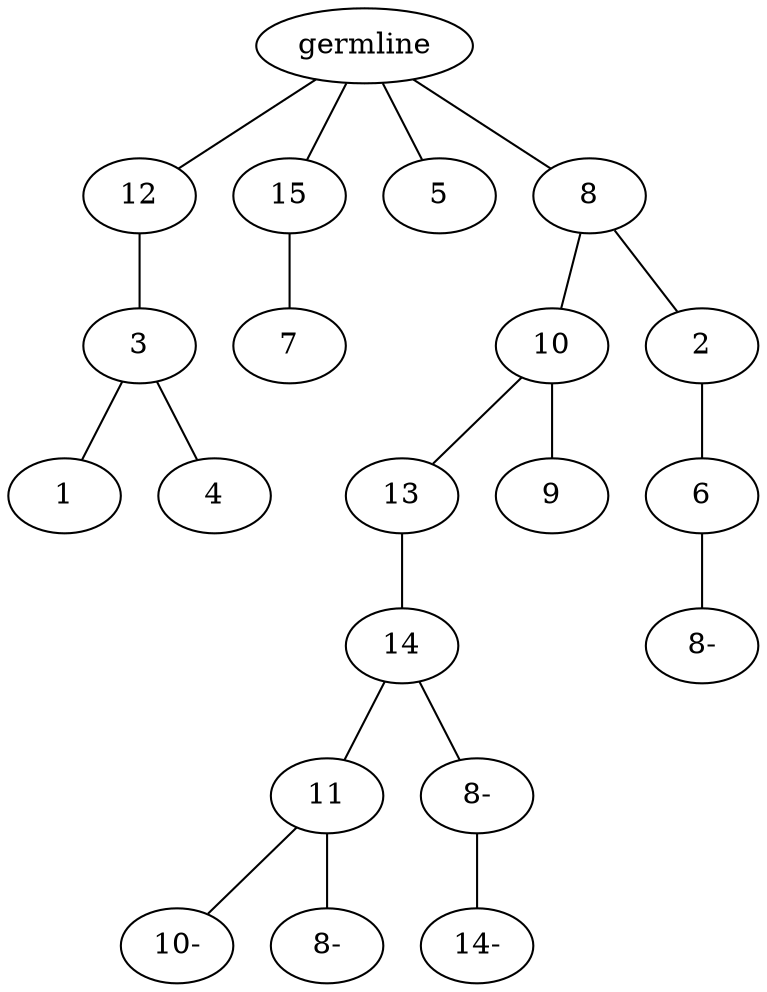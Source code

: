 graph tree {
    "140313135500400" [label="germline"];
    "140313135512256" [label="12"];
    "140313135512544" [label="3"];
    "140313135603776" [label="1"];
    "140313135444512" [label="4"];
    "140313135476304" [label="15"];
    "140313135636928" [label="7"];
    "140313135474768" [label="5"];
    "140313135511872" [label="8"];
    "140313135447536" [label="10"];
    "140313135446192" [label="13"];
    "140313135444992" [label="14"];
    "140313135446576" [label="11"];
    "140313135447008" [label="10-"];
    "140313135445712" [label="8-"];
    "140313135444656" [label="8-"];
    "140313135444464" [label="14-"];
    "140313135444368" [label="9"];
    "140313135445232" [label="2"];
    "140313135445904" [label="6"];
    "140313135444224" [label="8-"];
    "140313135500400" -- "140313135512256";
    "140313135500400" -- "140313135476304";
    "140313135500400" -- "140313135474768";
    "140313135500400" -- "140313135511872";
    "140313135512256" -- "140313135512544";
    "140313135512544" -- "140313135603776";
    "140313135512544" -- "140313135444512";
    "140313135476304" -- "140313135636928";
    "140313135511872" -- "140313135447536";
    "140313135511872" -- "140313135445232";
    "140313135447536" -- "140313135446192";
    "140313135447536" -- "140313135444368";
    "140313135446192" -- "140313135444992";
    "140313135444992" -- "140313135446576";
    "140313135444992" -- "140313135444656";
    "140313135446576" -- "140313135447008";
    "140313135446576" -- "140313135445712";
    "140313135444656" -- "140313135444464";
    "140313135445232" -- "140313135445904";
    "140313135445904" -- "140313135444224";
}

